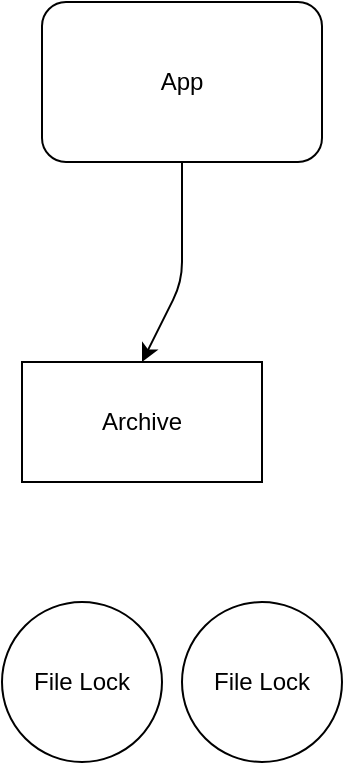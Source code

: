 <mxfile>
    <diagram id="_Jkor-QpRjQCjbyaEFGv" name="Page-1">
        <mxGraphModel dx="450" dy="800" grid="1" gridSize="10" guides="1" tooltips="1" connect="1" arrows="1" fold="1" page="1" pageScale="1" pageWidth="827" pageHeight="1169" math="0" shadow="0">
            <root>
                <mxCell id="0"/>
                <mxCell id="1" parent="0"/>
                <mxCell id="4" style="edgeStyle=none;html=1;entryX=0.5;entryY=0;entryDx=0;entryDy=0;" parent="1" source="2" target="3" edge="1">
                    <mxGeometry relative="1" as="geometry">
                        <Array as="points">
                            <mxPoint x="250" y="340"/>
                        </Array>
                    </mxGeometry>
                </mxCell>
                <mxCell id="2" value="App" style="rounded=1;whiteSpace=wrap;html=1;" parent="1" vertex="1">
                    <mxGeometry x="180" y="200" width="140" height="80" as="geometry"/>
                </mxCell>
                <mxCell id="3" value="Archive" style="rounded=0;whiteSpace=wrap;html=1;" parent="1" vertex="1">
                    <mxGeometry x="170" y="380" width="120" height="60" as="geometry"/>
                </mxCell>
                <mxCell id="5" value="File Lock" style="ellipse;whiteSpace=wrap;html=1;aspect=fixed;" parent="1" vertex="1">
                    <mxGeometry x="160" y="500" width="80" height="80" as="geometry"/>
                </mxCell>
                <mxCell id="6" value="File Lock" style="ellipse;whiteSpace=wrap;html=1;aspect=fixed;" parent="1" vertex="1">
                    <mxGeometry x="250" y="500" width="80" height="80" as="geometry"/>
                </mxCell>
            </root>
        </mxGraphModel>
    </diagram>
</mxfile>